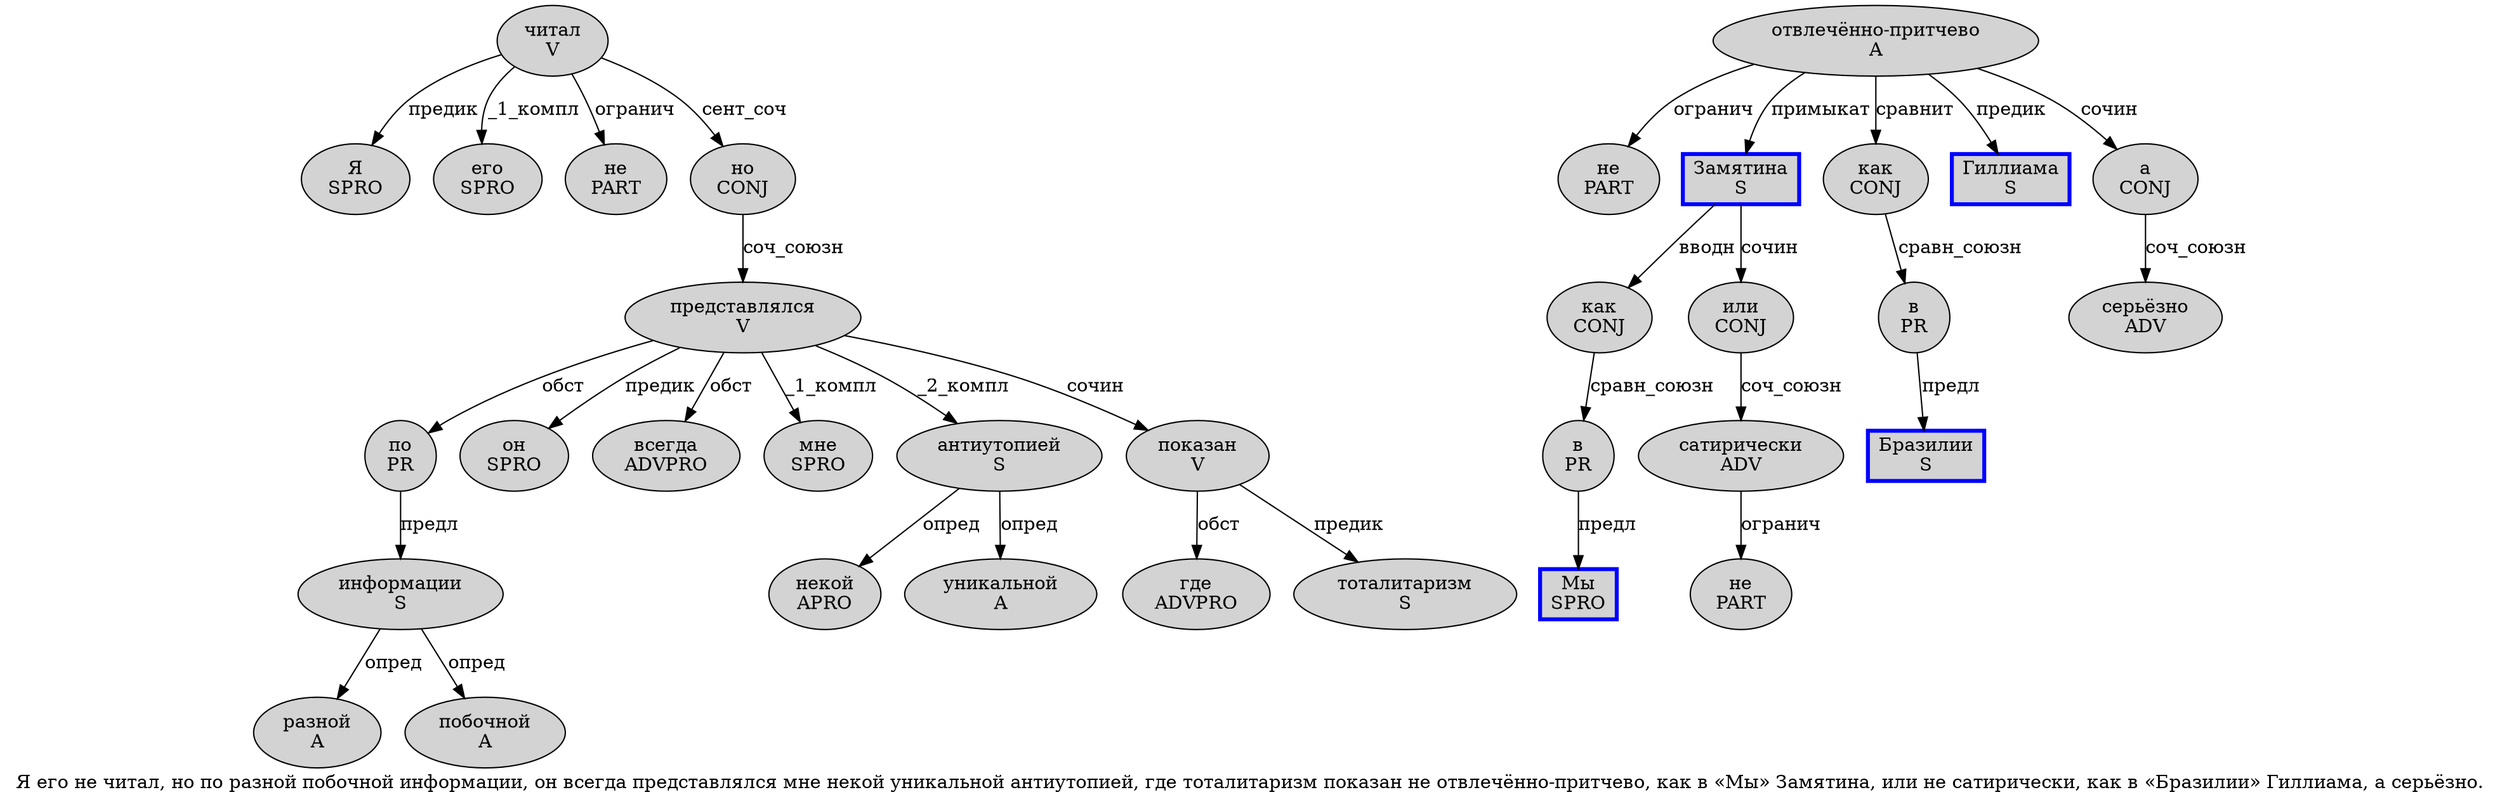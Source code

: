 digraph SENTENCE_3719 {
	graph [label="Я его не читал, но по разной побочной информации, он всегда представлялся мне некой уникальной антиутопией, где тоталитаризм показан не отвлечённо-притчево, как в «Мы» Замятина, или не сатирически, как в «Бразилии» Гиллиама, а серьёзно."]
	node [style=filled]
		0 [label="Я
SPRO" color="" fillcolor=lightgray penwidth=1 shape=ellipse]
		1 [label="его
SPRO" color="" fillcolor=lightgray penwidth=1 shape=ellipse]
		2 [label="не
PART" color="" fillcolor=lightgray penwidth=1 shape=ellipse]
		3 [label="читал
V" color="" fillcolor=lightgray penwidth=1 shape=ellipse]
		5 [label="но
CONJ" color="" fillcolor=lightgray penwidth=1 shape=ellipse]
		6 [label="по
PR" color="" fillcolor=lightgray penwidth=1 shape=ellipse]
		7 [label="разной
A" color="" fillcolor=lightgray penwidth=1 shape=ellipse]
		8 [label="побочной
A" color="" fillcolor=lightgray penwidth=1 shape=ellipse]
		9 [label="информации
S" color="" fillcolor=lightgray penwidth=1 shape=ellipse]
		11 [label="он
SPRO" color="" fillcolor=lightgray penwidth=1 shape=ellipse]
		12 [label="всегда
ADVPRO" color="" fillcolor=lightgray penwidth=1 shape=ellipse]
		13 [label="представлялся
V" color="" fillcolor=lightgray penwidth=1 shape=ellipse]
		14 [label="мне
SPRO" color="" fillcolor=lightgray penwidth=1 shape=ellipse]
		15 [label="некой
APRO" color="" fillcolor=lightgray penwidth=1 shape=ellipse]
		16 [label="уникальной
A" color="" fillcolor=lightgray penwidth=1 shape=ellipse]
		17 [label="антиутопией
S" color="" fillcolor=lightgray penwidth=1 shape=ellipse]
		19 [label="где
ADVPRO" color="" fillcolor=lightgray penwidth=1 shape=ellipse]
		20 [label="тоталитаризм
S" color="" fillcolor=lightgray penwidth=1 shape=ellipse]
		21 [label="показан
V" color="" fillcolor=lightgray penwidth=1 shape=ellipse]
		22 [label="не
PART" color="" fillcolor=lightgray penwidth=1 shape=ellipse]
		23 [label="отвлечённо-притчево
A" color="" fillcolor=lightgray penwidth=1 shape=ellipse]
		25 [label="как
CONJ" color="" fillcolor=lightgray penwidth=1 shape=ellipse]
		26 [label="в
PR" color="" fillcolor=lightgray penwidth=1 shape=ellipse]
		28 [label="Мы
SPRO" color=blue fillcolor=lightgray penwidth=3 shape=box]
		30 [label="Замятина
S" color=blue fillcolor=lightgray penwidth=3 shape=box]
		32 [label="или
CONJ" color="" fillcolor=lightgray penwidth=1 shape=ellipse]
		33 [label="не
PART" color="" fillcolor=lightgray penwidth=1 shape=ellipse]
		34 [label="сатирически
ADV" color="" fillcolor=lightgray penwidth=1 shape=ellipse]
		36 [label="как
CONJ" color="" fillcolor=lightgray penwidth=1 shape=ellipse]
		37 [label="в
PR" color="" fillcolor=lightgray penwidth=1 shape=ellipse]
		39 [label="Бразилии
S" color=blue fillcolor=lightgray penwidth=3 shape=box]
		41 [label="Гиллиама
S" color=blue fillcolor=lightgray penwidth=3 shape=box]
		43 [label="а
CONJ" color="" fillcolor=lightgray penwidth=1 shape=ellipse]
		44 [label="серьёзно
ADV" color="" fillcolor=lightgray penwidth=1 shape=ellipse]
			23 -> 22 [label="огранич"]
			23 -> 30 [label="примыкат"]
			23 -> 36 [label="сравнит"]
			23 -> 41 [label="предик"]
			23 -> 43 [label="сочин"]
			3 -> 0 [label="предик"]
			3 -> 1 [label="_1_компл"]
			3 -> 2 [label="огранич"]
			3 -> 5 [label="сент_соч"]
			6 -> 9 [label="предл"]
			21 -> 19 [label="обст"]
			21 -> 20 [label="предик"]
			37 -> 39 [label="предл"]
			17 -> 15 [label="опред"]
			17 -> 16 [label="опред"]
			34 -> 33 [label="огранич"]
			25 -> 26 [label="сравн_союзн"]
			30 -> 25 [label="вводн"]
			30 -> 32 [label="сочин"]
			36 -> 37 [label="сравн_союзн"]
			5 -> 13 [label="соч_союзн"]
			32 -> 34 [label="соч_союзн"]
			9 -> 7 [label="опред"]
			9 -> 8 [label="опред"]
			43 -> 44 [label="соч_союзн"]
			26 -> 28 [label="предл"]
			13 -> 6 [label="обст"]
			13 -> 11 [label="предик"]
			13 -> 12 [label="обст"]
			13 -> 14 [label="_1_компл"]
			13 -> 17 [label="_2_компл"]
			13 -> 21 [label="сочин"]
}